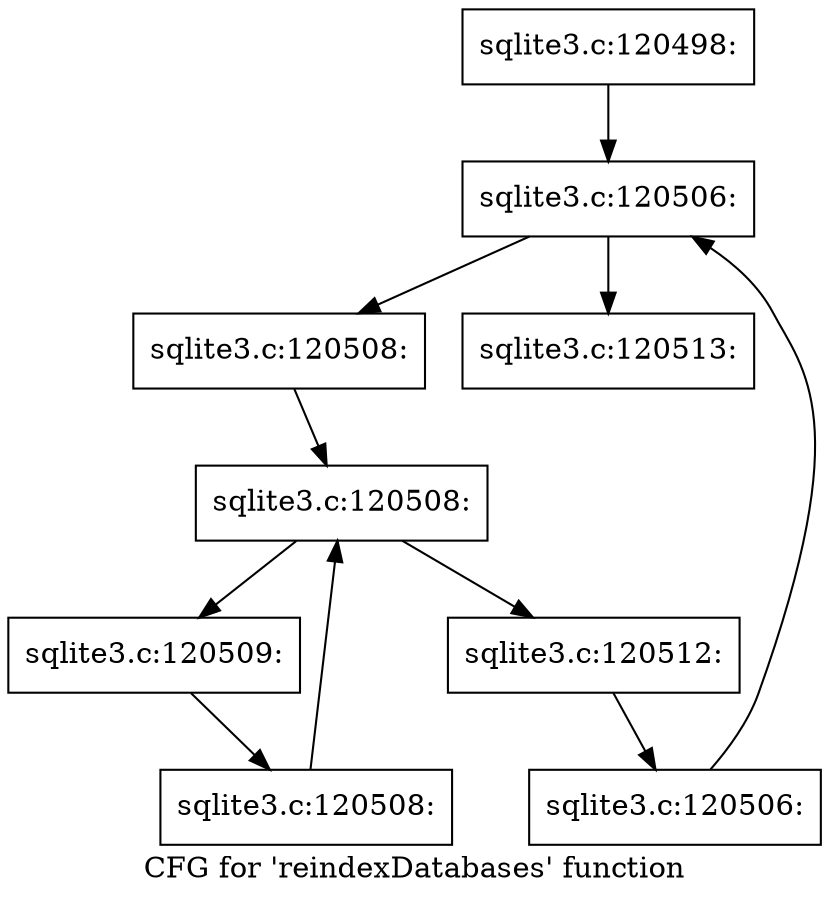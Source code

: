 digraph "CFG for 'reindexDatabases' function" {
	label="CFG for 'reindexDatabases' function";

	Node0x55c0fa2fa300 [shape=record,label="{sqlite3.c:120498:}"];
	Node0x55c0fa2fa300 -> Node0x55c0fa304dc0;
	Node0x55c0fa304dc0 [shape=record,label="{sqlite3.c:120506:}"];
	Node0x55c0fa304dc0 -> Node0x55c0fa304fe0;
	Node0x55c0fa304dc0 -> Node0x55c0fa3048f0;
	Node0x55c0fa304fe0 [shape=record,label="{sqlite3.c:120508:}"];
	Node0x55c0fa304fe0 -> Node0x55c0fa305a50;
	Node0x55c0fa305a50 [shape=record,label="{sqlite3.c:120508:}"];
	Node0x55c0fa305a50 -> Node0x55c0fa305c70;
	Node0x55c0fa305a50 -> Node0x55c0fa305580;
	Node0x55c0fa305c70 [shape=record,label="{sqlite3.c:120509:}"];
	Node0x55c0fa305c70 -> Node0x55c0fa305be0;
	Node0x55c0fa305be0 [shape=record,label="{sqlite3.c:120508:}"];
	Node0x55c0fa305be0 -> Node0x55c0fa305a50;
	Node0x55c0fa305580 [shape=record,label="{sqlite3.c:120512:}"];
	Node0x55c0fa305580 -> Node0x55c0fa304f50;
	Node0x55c0fa304f50 [shape=record,label="{sqlite3.c:120506:}"];
	Node0x55c0fa304f50 -> Node0x55c0fa304dc0;
	Node0x55c0fa3048f0 [shape=record,label="{sqlite3.c:120513:}"];
}
